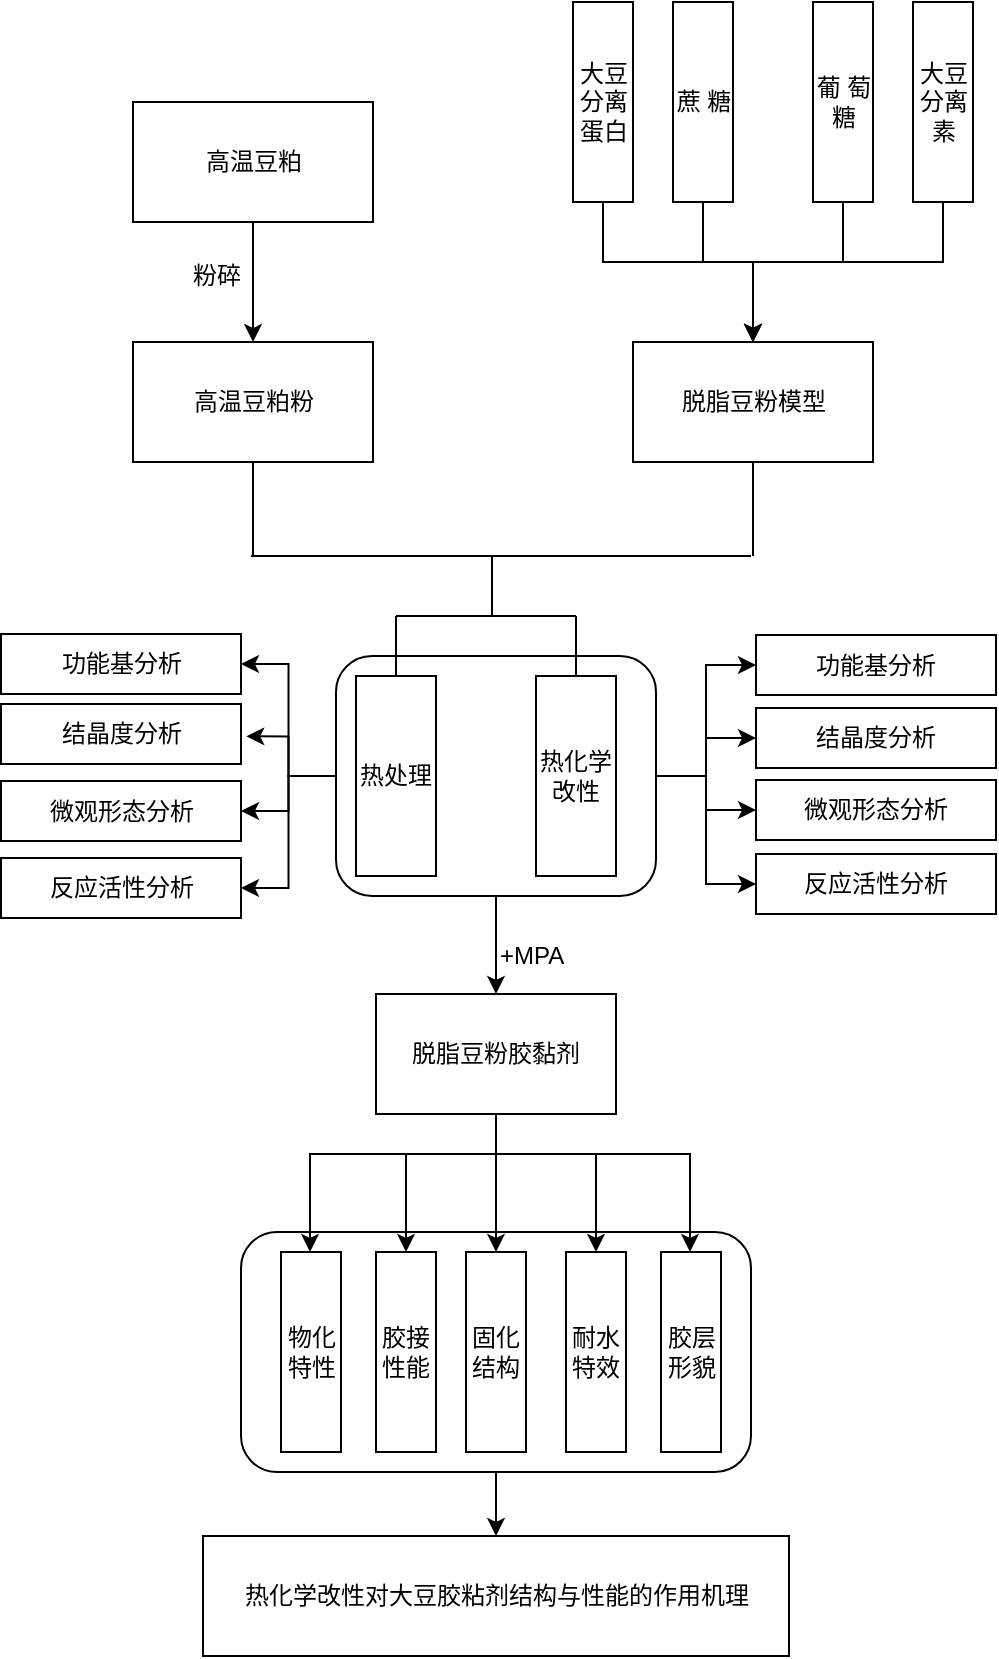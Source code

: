 <mxfile version="12.1.3" type="github" pages="1">
  <diagram id="edtNafhOueVqWPZp83Qx" name="Page-1">
    <mxGraphModel dx="1173" dy="658" grid="1" gridSize="10" guides="1" tooltips="1" connect="1" arrows="1" fold="1" page="1" pageScale="1" pageWidth="827" pageHeight="1169" math="0" shadow="0">
      <root>
        <mxCell id="0"/>
        <mxCell id="1" parent="0"/>
        <mxCell id="PyA_wQ1f-txAwc_Txc-h-2" style="edgeStyle=orthogonalEdgeStyle;rounded=0;orthogonalLoop=1;jettySize=auto;html=1;" parent="1" source="gaeCaFiwkaWdQa8wvfjB-41" target="gaeCaFiwkaWdQa8wvfjB-63" edge="1">
          <mxGeometry relative="1" as="geometry"/>
        </mxCell>
        <mxCell id="gaeCaFiwkaWdQa8wvfjB-41" value="" style="rounded=1;whiteSpace=wrap;html=1;" parent="1" vertex="1">
          <mxGeometry x="262.5" y="818" width="255" height="120" as="geometry"/>
        </mxCell>
        <mxCell id="gaeCaFiwkaWdQa8wvfjB-36" style="edgeStyle=orthogonalEdgeStyle;rounded=0;orthogonalLoop=1;jettySize=auto;html=1;" parent="1" source="gaeCaFiwkaWdQa8wvfjB-35" target="gaeCaFiwkaWdQa8wvfjB-34" edge="1">
          <mxGeometry relative="1" as="geometry"/>
        </mxCell>
        <mxCell id="gaeCaFiwkaWdQa8wvfjB-51" style="edgeStyle=orthogonalEdgeStyle;rounded=0;orthogonalLoop=1;jettySize=auto;html=1;entryX=1;entryY=0.5;entryDx=0;entryDy=0;" parent="1" source="gaeCaFiwkaWdQa8wvfjB-35" target="gaeCaFiwkaWdQa8wvfjB-47" edge="1">
          <mxGeometry relative="1" as="geometry"/>
        </mxCell>
        <mxCell id="gaeCaFiwkaWdQa8wvfjB-52" style="edgeStyle=orthogonalEdgeStyle;rounded=0;orthogonalLoop=1;jettySize=auto;html=1;entryX=1.022;entryY=0.539;entryDx=0;entryDy=0;entryPerimeter=0;" parent="1" source="gaeCaFiwkaWdQa8wvfjB-35" target="gaeCaFiwkaWdQa8wvfjB-49" edge="1">
          <mxGeometry relative="1" as="geometry"/>
        </mxCell>
        <mxCell id="gaeCaFiwkaWdQa8wvfjB-53" style="edgeStyle=orthogonalEdgeStyle;rounded=0;orthogonalLoop=1;jettySize=auto;html=1;entryX=1;entryY=0.5;entryDx=0;entryDy=0;" parent="1" source="gaeCaFiwkaWdQa8wvfjB-35" target="gaeCaFiwkaWdQa8wvfjB-50" edge="1">
          <mxGeometry relative="1" as="geometry"/>
        </mxCell>
        <mxCell id="gaeCaFiwkaWdQa8wvfjB-54" style="edgeStyle=orthogonalEdgeStyle;rounded=0;orthogonalLoop=1;jettySize=auto;html=1;entryX=1;entryY=0.5;entryDx=0;entryDy=0;" parent="1" source="gaeCaFiwkaWdQa8wvfjB-35" target="gaeCaFiwkaWdQa8wvfjB-48" edge="1">
          <mxGeometry relative="1" as="geometry"/>
        </mxCell>
        <mxCell id="gaeCaFiwkaWdQa8wvfjB-59" style="edgeStyle=orthogonalEdgeStyle;rounded=0;orthogonalLoop=1;jettySize=auto;html=1;entryX=0;entryY=0.5;entryDx=0;entryDy=0;" parent="1" source="gaeCaFiwkaWdQa8wvfjB-35" target="gaeCaFiwkaWdQa8wvfjB-55" edge="1">
          <mxGeometry relative="1" as="geometry"/>
        </mxCell>
        <mxCell id="gaeCaFiwkaWdQa8wvfjB-60" style="edgeStyle=orthogonalEdgeStyle;rounded=0;orthogonalLoop=1;jettySize=auto;html=1;entryX=0;entryY=0.5;entryDx=0;entryDy=0;" parent="1" source="gaeCaFiwkaWdQa8wvfjB-35" target="gaeCaFiwkaWdQa8wvfjB-57" edge="1">
          <mxGeometry relative="1" as="geometry"/>
        </mxCell>
        <mxCell id="gaeCaFiwkaWdQa8wvfjB-62" style="edgeStyle=orthogonalEdgeStyle;rounded=0;orthogonalLoop=1;jettySize=auto;html=1;entryX=0;entryY=0.5;entryDx=0;entryDy=0;" parent="1" source="gaeCaFiwkaWdQa8wvfjB-35" target="gaeCaFiwkaWdQa8wvfjB-56" edge="1">
          <mxGeometry relative="1" as="geometry"/>
        </mxCell>
        <mxCell id="PyA_wQ1f-txAwc_Txc-h-6" style="edgeStyle=orthogonalEdgeStyle;rounded=0;orthogonalLoop=1;jettySize=auto;html=1;" parent="1" source="gaeCaFiwkaWdQa8wvfjB-35" target="gaeCaFiwkaWdQa8wvfjB-58" edge="1">
          <mxGeometry relative="1" as="geometry"/>
        </mxCell>
        <mxCell id="gaeCaFiwkaWdQa8wvfjB-35" value="" style="rounded=1;whiteSpace=wrap;html=1;" parent="1" vertex="1">
          <mxGeometry x="310" y="530" width="160" height="120" as="geometry"/>
        </mxCell>
        <mxCell id="gaeCaFiwkaWdQa8wvfjB-1" value="高温豆粕粉" style="rounded=0;whiteSpace=wrap;html=1;" parent="1" vertex="1">
          <mxGeometry x="208.5" y="373" width="120" height="60" as="geometry"/>
        </mxCell>
        <mxCell id="gaeCaFiwkaWdQa8wvfjB-2" value="脱脂豆粉模型" style="rounded=0;whiteSpace=wrap;html=1;" parent="1" vertex="1">
          <mxGeometry x="458.5" y="373" width="120" height="60" as="geometry"/>
        </mxCell>
        <mxCell id="gaeCaFiwkaWdQa8wvfjB-8" style="edgeStyle=orthogonalEdgeStyle;rounded=0;orthogonalLoop=1;jettySize=auto;html=1;entryX=0.5;entryY=0;entryDx=0;entryDy=0;" parent="1" source="gaeCaFiwkaWdQa8wvfjB-3" target="gaeCaFiwkaWdQa8wvfjB-2" edge="1">
          <mxGeometry relative="1" as="geometry">
            <Array as="points">
              <mxPoint x="443.5" y="333"/>
              <mxPoint x="518.5" y="333"/>
            </Array>
          </mxGeometry>
        </mxCell>
        <mxCell id="gaeCaFiwkaWdQa8wvfjB-3" value="大豆分离蛋白" style="rounded=0;whiteSpace=wrap;html=1;" parent="1" vertex="1">
          <mxGeometry x="428.5" y="203" width="30" height="100" as="geometry"/>
        </mxCell>
        <mxCell id="gaeCaFiwkaWdQa8wvfjB-14" style="edgeStyle=orthogonalEdgeStyle;rounded=0;orthogonalLoop=1;jettySize=auto;html=1;" parent="1" source="gaeCaFiwkaWdQa8wvfjB-4" target="gaeCaFiwkaWdQa8wvfjB-2" edge="1">
          <mxGeometry relative="1" as="geometry">
            <Array as="points">
              <mxPoint x="493.5" y="333"/>
              <mxPoint x="518.5" y="333"/>
            </Array>
          </mxGeometry>
        </mxCell>
        <mxCell id="gaeCaFiwkaWdQa8wvfjB-4" value="蔗 糖" style="rounded=0;whiteSpace=wrap;html=1;" parent="1" vertex="1">
          <mxGeometry x="478.5" y="203" width="30" height="100" as="geometry"/>
        </mxCell>
        <mxCell id="gaeCaFiwkaWdQa8wvfjB-16" style="edgeStyle=orthogonalEdgeStyle;rounded=0;orthogonalLoop=1;jettySize=auto;html=1;" parent="1" source="gaeCaFiwkaWdQa8wvfjB-15" edge="1">
          <mxGeometry relative="1" as="geometry">
            <mxPoint x="518.5" y="373" as="targetPoint"/>
            <Array as="points">
              <mxPoint x="563.5" y="333"/>
              <mxPoint x="518.5" y="333"/>
            </Array>
          </mxGeometry>
        </mxCell>
        <mxCell id="gaeCaFiwkaWdQa8wvfjB-15" value="葡 萄 糖" style="rounded=0;whiteSpace=wrap;html=1;glass=0;gradientColor=none;horizontal=1;" parent="1" vertex="1">
          <mxGeometry x="548.5" y="203" width="30" height="100" as="geometry"/>
        </mxCell>
        <mxCell id="gaeCaFiwkaWdQa8wvfjB-18" style="edgeStyle=orthogonalEdgeStyle;rounded=0;orthogonalLoop=1;jettySize=auto;html=1;entryX=0.5;entryY=0;entryDx=0;entryDy=0;" parent="1" source="gaeCaFiwkaWdQa8wvfjB-17" target="gaeCaFiwkaWdQa8wvfjB-2" edge="1">
          <mxGeometry relative="1" as="geometry">
            <Array as="points">
              <mxPoint x="613.5" y="333"/>
              <mxPoint x="518.5" y="333"/>
            </Array>
          </mxGeometry>
        </mxCell>
        <mxCell id="gaeCaFiwkaWdQa8wvfjB-17" value="大豆分离素" style="rounded=0;whiteSpace=wrap;html=1;" parent="1" vertex="1">
          <mxGeometry x="598.5" y="203" width="30" height="100" as="geometry"/>
        </mxCell>
        <mxCell id="gaeCaFiwkaWdQa8wvfjB-19" value="热处理" style="rounded=0;whiteSpace=wrap;html=1;" parent="1" vertex="1">
          <mxGeometry x="320" y="540" width="40" height="100" as="geometry"/>
        </mxCell>
        <mxCell id="gaeCaFiwkaWdQa8wvfjB-20" value="热化学改性" style="rounded=0;whiteSpace=wrap;html=1;" parent="1" vertex="1">
          <mxGeometry x="410" y="540" width="40" height="100" as="geometry"/>
        </mxCell>
        <mxCell id="gaeCaFiwkaWdQa8wvfjB-21" value="" style="endArrow=none;html=1;" parent="1" edge="1">
          <mxGeometry width="50" height="50" relative="1" as="geometry">
            <mxPoint x="267.5" y="480" as="sourcePoint"/>
            <mxPoint x="517.5" y="480" as="targetPoint"/>
          </mxGeometry>
        </mxCell>
        <mxCell id="gaeCaFiwkaWdQa8wvfjB-24" value="" style="endArrow=none;html=1;entryX=0.5;entryY=1;entryDx=0;entryDy=0;" parent="1" target="gaeCaFiwkaWdQa8wvfjB-1" edge="1">
          <mxGeometry width="50" height="50" relative="1" as="geometry">
            <mxPoint x="268.5" y="480" as="sourcePoint"/>
            <mxPoint x="318.5" y="470" as="targetPoint"/>
          </mxGeometry>
        </mxCell>
        <mxCell id="gaeCaFiwkaWdQa8wvfjB-25" value="" style="endArrow=none;html=1;entryX=0.5;entryY=1;entryDx=0;entryDy=0;" parent="1" target="gaeCaFiwkaWdQa8wvfjB-2" edge="1">
          <mxGeometry width="50" height="50" relative="1" as="geometry">
            <mxPoint x="518.5" y="480" as="sourcePoint"/>
            <mxPoint x="518.5" y="420" as="targetPoint"/>
          </mxGeometry>
        </mxCell>
        <mxCell id="gaeCaFiwkaWdQa8wvfjB-28" value="" style="endArrow=none;html=1;" parent="1" edge="1">
          <mxGeometry width="50" height="50" relative="1" as="geometry">
            <mxPoint x="388" y="510" as="sourcePoint"/>
            <mxPoint x="388" y="480" as="targetPoint"/>
          </mxGeometry>
        </mxCell>
        <mxCell id="gaeCaFiwkaWdQa8wvfjB-29" value="" style="endArrow=none;html=1;" parent="1" edge="1">
          <mxGeometry width="50" height="50" relative="1" as="geometry">
            <mxPoint x="340" y="510" as="sourcePoint"/>
            <mxPoint x="430" y="510" as="targetPoint"/>
          </mxGeometry>
        </mxCell>
        <mxCell id="gaeCaFiwkaWdQa8wvfjB-32" value="" style="endArrow=none;html=1;exitX=0.5;exitY=0;exitDx=0;exitDy=0;" parent="1" source="gaeCaFiwkaWdQa8wvfjB-19" edge="1">
          <mxGeometry width="50" height="50" relative="1" as="geometry">
            <mxPoint x="397.5" y="510" as="sourcePoint"/>
            <mxPoint x="340" y="510" as="targetPoint"/>
          </mxGeometry>
        </mxCell>
        <mxCell id="gaeCaFiwkaWdQa8wvfjB-33" value="" style="endArrow=none;html=1;exitX=0.5;exitY=0;exitDx=0;exitDy=0;" parent="1" source="gaeCaFiwkaWdQa8wvfjB-20" edge="1">
          <mxGeometry width="50" height="50" relative="1" as="geometry">
            <mxPoint x="307.5" y="550" as="sourcePoint"/>
            <mxPoint x="430" y="510" as="targetPoint"/>
          </mxGeometry>
        </mxCell>
        <mxCell id="gaeCaFiwkaWdQa8wvfjB-70" style="edgeStyle=orthogonalEdgeStyle;rounded=0;orthogonalLoop=1;jettySize=auto;html=1;" parent="1" source="gaeCaFiwkaWdQa8wvfjB-34" target="gaeCaFiwkaWdQa8wvfjB-45" edge="1">
          <mxGeometry relative="1" as="geometry">
            <Array as="points">
              <mxPoint x="390" y="779"/>
              <mxPoint x="440" y="779"/>
            </Array>
          </mxGeometry>
        </mxCell>
        <mxCell id="gaeCaFiwkaWdQa8wvfjB-71" style="edgeStyle=orthogonalEdgeStyle;rounded=0;orthogonalLoop=1;jettySize=auto;html=1;" parent="1" source="gaeCaFiwkaWdQa8wvfjB-34" target="gaeCaFiwkaWdQa8wvfjB-44" edge="1">
          <mxGeometry relative="1" as="geometry"/>
        </mxCell>
        <mxCell id="gaeCaFiwkaWdQa8wvfjB-72" style="edgeStyle=orthogonalEdgeStyle;rounded=0;orthogonalLoop=1;jettySize=auto;html=1;" parent="1" source="gaeCaFiwkaWdQa8wvfjB-34" target="gaeCaFiwkaWdQa8wvfjB-43" edge="1">
          <mxGeometry relative="1" as="geometry">
            <Array as="points">
              <mxPoint x="390" y="779"/>
              <mxPoint x="345" y="779"/>
            </Array>
          </mxGeometry>
        </mxCell>
        <mxCell id="gaeCaFiwkaWdQa8wvfjB-73" style="edgeStyle=orthogonalEdgeStyle;rounded=0;orthogonalLoop=1;jettySize=auto;html=1;" parent="1" source="gaeCaFiwkaWdQa8wvfjB-34" target="gaeCaFiwkaWdQa8wvfjB-42" edge="1">
          <mxGeometry relative="1" as="geometry">
            <Array as="points">
              <mxPoint x="390" y="779"/>
              <mxPoint x="297" y="779"/>
            </Array>
          </mxGeometry>
        </mxCell>
        <mxCell id="gaeCaFiwkaWdQa8wvfjB-74" style="edgeStyle=orthogonalEdgeStyle;rounded=0;orthogonalLoop=1;jettySize=auto;html=1;" parent="1" source="gaeCaFiwkaWdQa8wvfjB-34" target="gaeCaFiwkaWdQa8wvfjB-46" edge="1">
          <mxGeometry relative="1" as="geometry">
            <Array as="points">
              <mxPoint x="390" y="779"/>
              <mxPoint x="487" y="779"/>
            </Array>
          </mxGeometry>
        </mxCell>
        <mxCell id="gaeCaFiwkaWdQa8wvfjB-34" value="脱脂豆粉胶黏剂" style="rounded=0;whiteSpace=wrap;html=1;" parent="1" vertex="1">
          <mxGeometry x="330" y="699" width="120" height="60" as="geometry"/>
        </mxCell>
        <mxCell id="gaeCaFiwkaWdQa8wvfjB-40" value="+MPA" style="text;html=1;resizable=0;points=[];autosize=1;align=left;verticalAlign=top;spacingTop=-4;" parent="1" vertex="1">
          <mxGeometry x="390" y="670" width="50" height="20" as="geometry"/>
        </mxCell>
        <mxCell id="gaeCaFiwkaWdQa8wvfjB-42" value="物化特性" style="rounded=0;whiteSpace=wrap;html=1;" parent="1" vertex="1">
          <mxGeometry x="282.5" y="828" width="30" height="100" as="geometry"/>
        </mxCell>
        <mxCell id="gaeCaFiwkaWdQa8wvfjB-43" value="胶接性能" style="rounded=0;whiteSpace=wrap;html=1;" parent="1" vertex="1">
          <mxGeometry x="330" y="828" width="30" height="100" as="geometry"/>
        </mxCell>
        <mxCell id="gaeCaFiwkaWdQa8wvfjB-44" value="固化结构" style="rounded=0;whiteSpace=wrap;html=1;" parent="1" vertex="1">
          <mxGeometry x="375" y="828" width="30" height="100" as="geometry"/>
        </mxCell>
        <mxCell id="gaeCaFiwkaWdQa8wvfjB-45" value="耐水特效" style="rounded=0;whiteSpace=wrap;html=1;" parent="1" vertex="1">
          <mxGeometry x="425" y="828" width="30" height="100" as="geometry"/>
        </mxCell>
        <mxCell id="gaeCaFiwkaWdQa8wvfjB-46" value="胶层形貌" style="rounded=0;whiteSpace=wrap;html=1;" parent="1" vertex="1">
          <mxGeometry x="472.5" y="828" width="30" height="100" as="geometry"/>
        </mxCell>
        <mxCell id="gaeCaFiwkaWdQa8wvfjB-47" value="功能基分析" style="rounded=0;whiteSpace=wrap;html=1;" parent="1" vertex="1">
          <mxGeometry x="142.5" y="519" width="120" height="30" as="geometry"/>
        </mxCell>
        <mxCell id="gaeCaFiwkaWdQa8wvfjB-48" value="反应活性分析" style="rounded=0;whiteSpace=wrap;html=1;" parent="1" vertex="1">
          <mxGeometry x="142.5" y="631" width="120" height="30" as="geometry"/>
        </mxCell>
        <mxCell id="gaeCaFiwkaWdQa8wvfjB-49" value="结晶度分析" style="rounded=0;whiteSpace=wrap;html=1;" parent="1" vertex="1">
          <mxGeometry x="142.5" y="554" width="120" height="30" as="geometry"/>
        </mxCell>
        <mxCell id="gaeCaFiwkaWdQa8wvfjB-50" value="微观形态分析" style="rounded=0;whiteSpace=wrap;html=1;" parent="1" vertex="1">
          <mxGeometry x="142.5" y="592.5" width="120" height="30" as="geometry"/>
        </mxCell>
        <mxCell id="gaeCaFiwkaWdQa8wvfjB-55" value="功能基分析" style="rounded=0;whiteSpace=wrap;html=1;" parent="1" vertex="1">
          <mxGeometry x="520" y="519.5" width="120" height="30" as="geometry"/>
        </mxCell>
        <mxCell id="gaeCaFiwkaWdQa8wvfjB-56" value="反应活性分析" style="rounded=0;whiteSpace=wrap;html=1;" parent="1" vertex="1">
          <mxGeometry x="520" y="629" width="120" height="30" as="geometry"/>
        </mxCell>
        <mxCell id="gaeCaFiwkaWdQa8wvfjB-57" value="结晶度分析" style="rounded=0;whiteSpace=wrap;html=1;" parent="1" vertex="1">
          <mxGeometry x="520" y="556" width="120" height="30" as="geometry"/>
        </mxCell>
        <mxCell id="gaeCaFiwkaWdQa8wvfjB-58" value="微观形态分析" style="rounded=0;whiteSpace=wrap;html=1;" parent="1" vertex="1">
          <mxGeometry x="520" y="592" width="120" height="30" as="geometry"/>
        </mxCell>
        <mxCell id="gaeCaFiwkaWdQa8wvfjB-63" value="热化学改性对大豆胶粘剂结构与性能的作用机理" style="rounded=0;whiteSpace=wrap;html=1;" parent="1" vertex="1">
          <mxGeometry x="243.5" y="970" width="293" height="60" as="geometry"/>
        </mxCell>
        <mxCell id="b2VupkUFswHgS_7RCgm6-3" style="edgeStyle=orthogonalEdgeStyle;rounded=0;orthogonalLoop=1;jettySize=auto;html=1;entryX=0.5;entryY=0;entryDx=0;entryDy=0;" edge="1" parent="1" source="b2VupkUFswHgS_7RCgm6-2" target="gaeCaFiwkaWdQa8wvfjB-1">
          <mxGeometry relative="1" as="geometry"/>
        </mxCell>
        <mxCell id="b2VupkUFswHgS_7RCgm6-4" value="粉碎" style="text;html=1;resizable=0;points=[];align=center;verticalAlign=middle;labelBackgroundColor=#ffffff;" vertex="1" connectable="0" parent="b2VupkUFswHgS_7RCgm6-3">
          <mxGeometry x="-0.003" y="7" relative="1" as="geometry">
            <mxPoint x="-25.5" y="-3" as="offset"/>
          </mxGeometry>
        </mxCell>
        <mxCell id="b2VupkUFswHgS_7RCgm6-2" value="高温豆粕" style="rounded=0;whiteSpace=wrap;html=1;" vertex="1" parent="1">
          <mxGeometry x="208.5" y="253" width="120" height="60" as="geometry"/>
        </mxCell>
      </root>
    </mxGraphModel>
  </diagram>
</mxfile>
